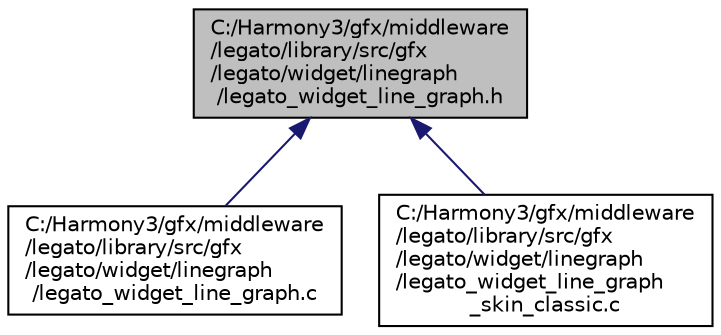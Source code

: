 digraph "C:/Harmony3/gfx/middleware/legato/library/src/gfx/legato/widget/linegraph/legato_widget_line_graph.h"
{
 // LATEX_PDF_SIZE
  edge [fontname="Helvetica",fontsize="10",labelfontname="Helvetica",labelfontsize="10"];
  node [fontname="Helvetica",fontsize="10",shape=record];
  Node1 [label="C:/Harmony3/gfx/middleware\l/legato/library/src/gfx\l/legato/widget/linegraph\l/legato_widget_line_graph.h",height=0.2,width=0.4,color="black", fillcolor="grey75", style="filled", fontcolor="black",tooltip=" "];
  Node1 -> Node2 [dir="back",color="midnightblue",fontsize="10",style="solid",fontname="Helvetica"];
  Node2 [label="C:/Harmony3/gfx/middleware\l/legato/library/src/gfx\l/legato/widget/linegraph\l/legato_widget_line_graph.c",height=0.2,width=0.4,color="black", fillcolor="white", style="filled",URL="$legato__widget__line__graph_8c.html",tooltip=" "];
  Node1 -> Node3 [dir="back",color="midnightblue",fontsize="10",style="solid",fontname="Helvetica"];
  Node3 [label="C:/Harmony3/gfx/middleware\l/legato/library/src/gfx\l/legato/widget/linegraph\l/legato_widget_line_graph\l_skin_classic.c",height=0.2,width=0.4,color="black", fillcolor="white", style="filled",URL="$legato__widget__line__graph__skin__classic_8c.html",tooltip=" "];
}
